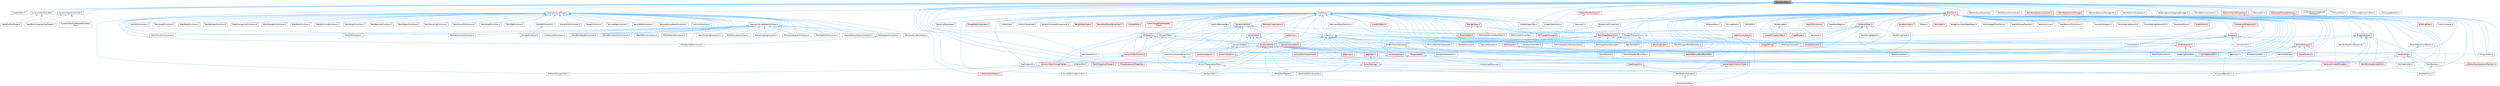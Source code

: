 digraph "GeometryBase.h"
{
 // INTERACTIVE_SVG=YES
 // LATEX_PDF_SIZE
  bgcolor="transparent";
  edge [fontname=Helvetica,fontsize=10,labelfontname=Helvetica,labelfontsize=10];
  node [fontname=Helvetica,fontsize=10,shape=box,height=0.2,width=0.4];
  Node1 [id="Node000001",label="GeometryBase.h",height=0.2,width=0.4,color="gray40", fillcolor="grey60", style="filled", fontcolor="black",tooltip=" "];
  Node1 -> Node2 [id="edge1_Node000001_Node000002",dir="back",color="steelblue1",style="solid",tooltip=" "];
  Node2 [id="Node000002",label="CubeGridTool.h",height=0.2,width=0.4,color="grey40", fillcolor="white", style="filled",URL="$d3/d38/CubeGridTool_8h.html",tooltip=" "];
  Node1 -> Node3 [id="edge2_Node000001_Node000003",dir="back",color="steelblue1",style="solid",tooltip=" "];
  Node3 [id="Node000003",label="DynamicMeshCommitter.h",height=0.2,width=0.4,color="grey40", fillcolor="white", style="filled",URL="$df/d94/DynamicMeshCommitter_8h.html",tooltip=" "];
  Node3 -> Node4 [id="edge3_Node000003_Node000004",dir="back",color="steelblue1",style="solid",tooltip=" "];
  Node4 [id="Node000004",label="DataflowComponentToolTarget.h",height=0.2,width=0.4,color="grey40", fillcolor="white", style="filled",URL="$d4/de8/DataflowComponentToolTarget_8h.html",tooltip=" "];
  Node3 -> Node5 [id="edge4_Node000003_Node000005",dir="back",color="steelblue1",style="solid",tooltip=" "];
  Node5 [id="Node000005",label="DataflowToolTarget.h",height=0.2,width=0.4,color="grey40", fillcolor="white", style="filled",URL="$d3/dd6/DataflowToolTarget_8h.html",tooltip=" "];
  Node3 -> Node6 [id="edge5_Node000003_Node000006",dir="back",color="steelblue1",style="solid",tooltip=" "];
  Node6 [id="Node000006",label="DynamicMeshViaMeshDescription\lUtil.h",height=0.2,width=0.4,color="grey40", fillcolor="white", style="filled",URL="$d9/d57/DynamicMeshViaMeshDescriptionUtil_8h.html",tooltip=" "];
  Node1 -> Node7 [id="edge6_Node000001_Node000007",dir="back",color="steelblue1",style="solid",tooltip=" "];
  Node7 [id="Node000007",label="DynamicMeshProvider.h",height=0.2,width=0.4,color="grey40", fillcolor="white", style="filled",URL="$d0/d3b/DynamicMeshProvider_8h.html",tooltip=" "];
  Node7 -> Node4 [id="edge7_Node000007_Node000004",dir="back",color="steelblue1",style="solid",tooltip=" "];
  Node7 -> Node5 [id="edge8_Node000007_Node000005",dir="back",color="steelblue1",style="solid",tooltip=" "];
  Node1 -> Node6 [id="edge9_Node000001_Node000006",dir="back",color="steelblue1",style="solid",tooltip=" "];
  Node1 -> Node8 [id="edge10_Node000001_Node000008",dir="back",color="steelblue1",style="solid",tooltip=" "];
  Node8 [id="Node000008",label="EditMeshPolygonsTool.h",height=0.2,width=0.4,color="grey40", fillcolor="white", style="filled",URL="$d5/d72/EditMeshPolygonsTool_8h.html",tooltip=" "];
  Node1 -> Node9 [id="edge11_Node000001_Node000009",dir="back",color="steelblue1",style="solid",tooltip=" "];
  Node9 [id="Node000009",label="GeometryScriptTypes.h",height=0.2,width=0.4,color="grey40", fillcolor="white", style="filled",URL="$dd/d09/GeometryScriptTypes_8h.html",tooltip=" "];
  Node9 -> Node10 [id="edge12_Node000009_Node000010",dir="back",color="steelblue1",style="solid",tooltip=" "];
  Node10 [id="Node000010",label="CollisionFunctions.h",height=0.2,width=0.4,color="grey40", fillcolor="white", style="filled",URL="$d9/d6e/CollisionFunctions_8h.html",tooltip=" "];
  Node9 -> Node11 [id="edge13_Node000009_Node000011",dir="back",color="steelblue1",style="solid",tooltip=" "];
  Node11 [id="Node000011",label="ContainmentFunctions.h",height=0.2,width=0.4,color="grey40", fillcolor="white", style="filled",URL="$d8/d1d/ContainmentFunctions_8h.html",tooltip=" "];
  Node9 -> Node12 [id="edge14_Node000009_Node000012",dir="back",color="steelblue1",style="solid",tooltip=" "];
  Node12 [id="Node000012",label="GeometryScriptSelectionTypes.h",height=0.2,width=0.4,color="grey40", fillcolor="white", style="filled",URL="$d7/db3/GeometryScriptSelectionTypes_8h.html",tooltip=" "];
  Node12 -> Node11 [id="edge15_Node000012_Node000011",dir="back",color="steelblue1",style="solid",tooltip=" "];
  Node12 -> Node13 [id="edge16_Node000012_Node000013",dir="back",color="steelblue1",style="solid",tooltip=" "];
  Node13 [id="Node000013",label="MeshBasicEditFunctions.h",height=0.2,width=0.4,color="grey40", fillcolor="white", style="filled",URL="$de/de8/MeshBasicEditFunctions_8h.html",tooltip=" "];
  Node12 -> Node14 [id="edge17_Node000012_Node000014",dir="back",color="steelblue1",style="solid",tooltip=" "];
  Node14 [id="Node000014",label="MeshBoneWeightFunctions.h",height=0.2,width=0.4,color="grey40", fillcolor="white", style="filled",URL="$db/df8/MeshBoneWeightFunctions_8h.html",tooltip=" "];
  Node12 -> Node15 [id="edge18_Node000012_Node000015",dir="back",color="steelblue1",style="solid",tooltip=" "];
  Node15 [id="Node000015",label="MeshDecompositionFunctions.h",height=0.2,width=0.4,color="grey40", fillcolor="white", style="filled",URL="$d5/d34/MeshDecompositionFunctions_8h.html",tooltip=" "];
  Node12 -> Node16 [id="edge19_Node000012_Node000016",dir="back",color="steelblue1",style="solid",tooltip=" "];
  Node16 [id="Node000016",label="MeshDeformFunctions.h",height=0.2,width=0.4,color="grey40", fillcolor="white", style="filled",URL="$d3/db5/MeshDeformFunctions_8h.html",tooltip=" "];
  Node12 -> Node17 [id="edge20_Node000012_Node000017",dir="back",color="steelblue1",style="solid",tooltip=" "];
  Node17 [id="Node000017",label="MeshMaterialFunctions.h",height=0.2,width=0.4,color="grey40", fillcolor="white", style="filled",URL="$d9/da0/MeshMaterialFunctions_8h.html",tooltip=" "];
  Node12 -> Node18 [id="edge21_Node000012_Node000018",dir="back",color="steelblue1",style="solid",tooltip=" "];
  Node18 [id="Node000018",label="MeshModelingFunctions.h",height=0.2,width=0.4,color="grey40", fillcolor="white", style="filled",URL="$d5/dcb/MeshModelingFunctions_8h.html",tooltip=" "];
  Node12 -> Node19 [id="edge22_Node000012_Node000019",dir="back",color="steelblue1",style="solid",tooltip=" "];
  Node19 [id="Node000019",label="MeshNormalsFunctions.h",height=0.2,width=0.4,color="grey40", fillcolor="white", style="filled",URL="$d7/d77/MeshNormalsFunctions_8h.html",tooltip=" "];
  Node12 -> Node20 [id="edge23_Node000012_Node000020",dir="back",color="steelblue1",style="solid",tooltip=" "];
  Node20 [id="Node000020",label="MeshPolygroupFunctions.h",height=0.2,width=0.4,color="grey40", fillcolor="white", style="filled",URL="$d4/d3e/MeshPolygroupFunctions_8h.html",tooltip=" "];
  Node12 -> Node21 [id="edge24_Node000012_Node000021",dir="back",color="steelblue1",style="solid",tooltip=" "];
  Node21 [id="Node000021",label="MeshSculptLayersFunctions.h",height=0.2,width=0.4,color="grey40", fillcolor="white", style="filled",URL="$d7/d98/MeshSculptLayersFunctions_8h.html",tooltip=" "];
  Node12 -> Node22 [id="edge25_Node000012_Node000022",dir="back",color="steelblue1",style="solid",tooltip=" "];
  Node22 [id="Node000022",label="MeshSelectionFunctions.h",height=0.2,width=0.4,color="grey40", fillcolor="white", style="filled",URL="$d4/d1e/MeshSelectionFunctions_8h.html",tooltip=" "];
  Node12 -> Node23 [id="edge26_Node000012_Node000023",dir="back",color="steelblue1",style="solid",tooltip=" "];
  Node23 [id="Node000023",label="MeshSelectionQueryFunctions.h",height=0.2,width=0.4,color="grey40", fillcolor="white", style="filled",URL="$da/df1/MeshSelectionQueryFunctions_8h.html",tooltip=" "];
  Node12 -> Node24 [id="edge27_Node000012_Node000024",dir="back",color="steelblue1",style="solid",tooltip=" "];
  Node24 [id="Node000024",label="MeshSpatialFunctions.h",height=0.2,width=0.4,color="grey40", fillcolor="white", style="filled",URL="$df/d39/MeshSpatialFunctions_8h.html",tooltip=" "];
  Node24 -> Node13 [id="edge28_Node000024_Node000013",dir="back",color="steelblue1",style="solid",tooltip=" "];
  Node12 -> Node25 [id="edge29_Node000012_Node000025",dir="back",color="steelblue1",style="solid",tooltip=" "];
  Node25 [id="Node000025",label="MeshSubdivideFunctions.h",height=0.2,width=0.4,color="grey40", fillcolor="white", style="filled",URL="$d5/d6c/MeshSubdivideFunctions_8h.html",tooltip=" "];
  Node12 -> Node26 [id="edge30_Node000012_Node000026",dir="back",color="steelblue1",style="solid",tooltip=" "];
  Node26 [id="Node000026",label="MeshTransformFunctions.h",height=0.2,width=0.4,color="grey40", fillcolor="white", style="filled",URL="$d4/d12/MeshTransformFunctions_8h.html",tooltip=" "];
  Node12 -> Node27 [id="edge31_Node000012_Node000027",dir="back",color="steelblue1",style="solid",tooltip=" "];
  Node27 [id="Node000027",label="MeshUVFunctions.h",height=0.2,width=0.4,color="grey40", fillcolor="white", style="filled",URL="$da/daf/MeshUVFunctions_8h.html",tooltip=" "];
  Node12 -> Node28 [id="edge32_Node000012_Node000028",dir="back",color="steelblue1",style="solid",tooltip=" "];
  Node28 [id="Node000028",label="MeshVertexColorFunctions.h",height=0.2,width=0.4,color="grey40", fillcolor="white", style="filled",URL="$df/dd6/MeshVertexColorFunctions_8h.html",tooltip=" "];
  Node9 -> Node29 [id="edge33_Node000009_Node000029",dir="back",color="steelblue1",style="solid",tooltip=" "];
  Node29 [id="Node000029",label="ListUtilityFunctions.h",height=0.2,width=0.4,color="grey40", fillcolor="white", style="filled",URL="$da/db0/ListUtilityFunctions_8h.html",tooltip=" "];
  Node9 -> Node30 [id="edge34_Node000009_Node000030",dir="back",color="steelblue1",style="solid",tooltip=" "];
  Node30 [id="Node000030",label="MeshAssetFunctions.h",height=0.2,width=0.4,color="grey40", fillcolor="white", style="filled",URL="$dd/de6/MeshAssetFunctions_8h.html",tooltip=" "];
  Node9 -> Node31 [id="edge35_Node000009_Node000031",dir="back",color="steelblue1",style="solid",tooltip=" "];
  Node31 [id="Node000031",label="MeshBakeFunctions.h",height=0.2,width=0.4,color="grey40", fillcolor="white", style="filled",URL="$d6/ded/MeshBakeFunctions_8h.html",tooltip=" "];
  Node9 -> Node13 [id="edge36_Node000009_Node000013",dir="back",color="steelblue1",style="solid",tooltip=" "];
  Node9 -> Node14 [id="edge37_Node000009_Node000014",dir="back",color="steelblue1",style="solid",tooltip=" "];
  Node9 -> Node32 [id="edge38_Node000009_Node000032",dir="back",color="steelblue1",style="solid",tooltip=" "];
  Node32 [id="Node000032",label="MeshBooleanFunctions.h",height=0.2,width=0.4,color="grey40", fillcolor="white", style="filled",URL="$d5/dd1/MeshBooleanFunctions_8h.html",tooltip=" "];
  Node9 -> Node33 [id="edge39_Node000009_Node000033",dir="back",color="steelblue1",style="solid",tooltip=" "];
  Node33 [id="Node000033",label="MeshComparisonFunctions.h",height=0.2,width=0.4,color="grey40", fillcolor="white", style="filled",URL="$d0/da6/MeshComparisonFunctions_8h.html",tooltip=" "];
  Node9 -> Node15 [id="edge40_Node000009_Node000015",dir="back",color="steelblue1",style="solid",tooltip=" "];
  Node9 -> Node16 [id="edge41_Node000009_Node000016",dir="back",color="steelblue1",style="solid",tooltip=" "];
  Node9 -> Node34 [id="edge42_Node000009_Node000034",dir="back",color="steelblue1",style="solid",tooltip=" "];
  Node34 [id="Node000034",label="MeshGeodesicFunctions.h",height=0.2,width=0.4,color="grey40", fillcolor="white", style="filled",URL="$d4/d07/MeshGeodesicFunctions_8h.html",tooltip=" "];
  Node9 -> Node17 [id="edge43_Node000009_Node000017",dir="back",color="steelblue1",style="solid",tooltip=" "];
  Node9 -> Node18 [id="edge44_Node000009_Node000018",dir="back",color="steelblue1",style="solid",tooltip=" "];
  Node9 -> Node19 [id="edge45_Node000009_Node000019",dir="back",color="steelblue1",style="solid",tooltip=" "];
  Node9 -> Node20 [id="edge46_Node000009_Node000020",dir="back",color="steelblue1",style="solid",tooltip=" "];
  Node9 -> Node35 [id="edge47_Node000009_Node000035",dir="back",color="steelblue1",style="solid",tooltip=" "];
  Node35 [id="Node000035",label="MeshPoolFunctions.h",height=0.2,width=0.4,color="grey40", fillcolor="white", style="filled",URL="$d2/d32/MeshPoolFunctions_8h.html",tooltip=" "];
  Node9 -> Node36 [id="edge48_Node000009_Node000036",dir="back",color="steelblue1",style="solid",tooltip=" "];
  Node36 [id="Node000036",label="MeshPrimitiveFunctions.h",height=0.2,width=0.4,color="grey40", fillcolor="white", style="filled",URL="$d8/d5b/MeshPrimitiveFunctions_8h.html",tooltip=" "];
  Node9 -> Node37 [id="edge49_Node000009_Node000037",dir="back",color="steelblue1",style="solid",tooltip=" "];
  Node37 [id="Node000037",label="MeshQueryFunctions.h",height=0.2,width=0.4,color="grey40", fillcolor="white", style="filled",URL="$d8/d68/MeshQueryFunctions_8h.html",tooltip=" "];
  Node9 -> Node38 [id="edge50_Node000009_Node000038",dir="back",color="steelblue1",style="solid",tooltip=" "];
  Node38 [id="Node000038",label="MeshRemeshFunctions.h",height=0.2,width=0.4,color="grey40", fillcolor="white", style="filled",URL="$d3/de5/MeshRemeshFunctions_8h.html",tooltip=" "];
  Node9 -> Node39 [id="edge51_Node000009_Node000039",dir="back",color="steelblue1",style="solid",tooltip=" "];
  Node39 [id="Node000039",label="MeshRepairFunctions.h",height=0.2,width=0.4,color="grey40", fillcolor="white", style="filled",URL="$de/d43/MeshRepairFunctions_8h.html",tooltip=" "];
  Node9 -> Node40 [id="edge52_Node000009_Node000040",dir="back",color="steelblue1",style="solid",tooltip=" "];
  Node40 [id="Node000040",label="MeshSamplingFunctions.h",height=0.2,width=0.4,color="grey40", fillcolor="white", style="filled",URL="$dc/dba/MeshSamplingFunctions_8h.html",tooltip=" "];
  Node9 -> Node21 [id="edge53_Node000009_Node000021",dir="back",color="steelblue1",style="solid",tooltip=" "];
  Node9 -> Node22 [id="edge54_Node000009_Node000022",dir="back",color="steelblue1",style="solid",tooltip=" "];
  Node9 -> Node23 [id="edge55_Node000009_Node000023",dir="back",color="steelblue1",style="solid",tooltip=" "];
  Node9 -> Node41 [id="edge56_Node000009_Node000041",dir="back",color="steelblue1",style="solid",tooltip=" "];
  Node41 [id="Node000041",label="MeshSimplifyFunctions.h",height=0.2,width=0.4,color="grey40", fillcolor="white", style="filled",URL="$dc/df9/MeshSimplifyFunctions_8h.html",tooltip=" "];
  Node9 -> Node24 [id="edge57_Node000009_Node000024",dir="back",color="steelblue1",style="solid",tooltip=" "];
  Node9 -> Node25 [id="edge58_Node000009_Node000025",dir="back",color="steelblue1",style="solid",tooltip=" "];
  Node9 -> Node26 [id="edge59_Node000009_Node000026",dir="back",color="steelblue1",style="solid",tooltip=" "];
  Node9 -> Node27 [id="edge60_Node000009_Node000027",dir="back",color="steelblue1",style="solid",tooltip=" "];
  Node9 -> Node28 [id="edge61_Node000009_Node000028",dir="back",color="steelblue1",style="solid",tooltip=" "];
  Node9 -> Node42 [id="edge62_Node000009_Node000042",dir="back",color="steelblue1",style="solid",tooltip=" "];
  Node42 [id="Node000042",label="MeshVoxelFunctions.h",height=0.2,width=0.4,color="grey40", fillcolor="white", style="filled",URL="$d2/da2/MeshVoxelFunctions_8h.html",tooltip=" "];
  Node9 -> Node43 [id="edge63_Node000009_Node000043",dir="back",color="steelblue1",style="solid",tooltip=" "];
  Node43 [id="Node000043",label="PointSetFunctions.h",height=0.2,width=0.4,color="grey40", fillcolor="white", style="filled",URL="$dc/d08/PointSetFunctions_8h.html",tooltip=" "];
  Node9 -> Node44 [id="edge64_Node000009_Node000044",dir="back",color="steelblue1",style="solid",tooltip=" "];
  Node44 [id="Node000044",label="PolyPathFunctions.h",height=0.2,width=0.4,color="grey40", fillcolor="white", style="filled",URL="$d6/d49/PolyPathFunctions_8h.html",tooltip=" "];
  Node44 -> Node45 [id="edge65_Node000044_Node000045",dir="back",color="steelblue1",style="solid",tooltip=" "];
  Node45 [id="Node000045",label="PolygonFunctions.h",height=0.2,width=0.4,color="grey40", fillcolor="white", style="filled",URL="$de/d54/PolygonFunctions_8h.html",tooltip=" "];
  Node9 -> Node45 [id="edge66_Node000009_Node000045",dir="back",color="steelblue1",style="solid",tooltip=" "];
  Node9 -> Node46 [id="edge67_Node000009_Node000046",dir="back",color="steelblue1",style="solid",tooltip=" "];
  Node46 [id="Node000046",label="SceneUtilityFunctions.h",height=0.2,width=0.4,color="grey40", fillcolor="white", style="filled",URL="$df/d1a/SceneUtilityFunctions_8h.html",tooltip=" "];
  Node9 -> Node47 [id="edge68_Node000009_Node000047",dir="back",color="steelblue1",style="solid",tooltip=" "];
  Node47 [id="Node000047",label="ShapeFunctions.h",height=0.2,width=0.4,color="grey40", fillcolor="white", style="filled",URL="$db/d4b/ShapeFunctions_8h.html",tooltip=" "];
  Node9 -> Node48 [id="edge69_Node000009_Node000048",dir="back",color="steelblue1",style="solid",tooltip=" "];
  Node48 [id="Node000048",label="TextureMapFunctions.h",height=0.2,width=0.4,color="grey40", fillcolor="white", style="filled",URL="$db/da7/TextureMapFunctions_8h.html",tooltip=" "];
  Node9 -> Node49 [id="edge70_Node000009_Node000049",dir="back",color="steelblue1",style="solid",tooltip=" "];
  Node49 [id="Node000049",label="VectorMathFunctions.h",height=0.2,width=0.4,color="grey40", fillcolor="white", style="filled",URL="$d2/d5b/VectorMathFunctions_8h.html",tooltip=" "];
  Node9 -> Node50 [id="edge71_Node000009_Node000050",dir="back",color="steelblue1",style="solid",tooltip=" "];
  Node50 [id="Node000050",label="VolumeTextureBakeFunctions.h",height=0.2,width=0.4,color="grey40", fillcolor="white", style="filled",URL="$d5/de9/VolumeTextureBakeFunctions_8h.html",tooltip=" "];
  Node1 -> Node51 [id="edge72_Node000001_Node000051",dir="back",color="steelblue1",style="solid",tooltip=" "];
  Node51 [id="Node000051",label="IndexTypes.h",height=0.2,width=0.4,color="grey40", fillcolor="white", style="filled",URL="$d5/d67/IndexTypes_8h.html",tooltip=" "];
  Node51 -> Node52 [id="edge73_Node000051_Node000052",dir="back",color="steelblue1",style="solid",tooltip=" "];
  Node52 [id="Node000052",label="BaseMeshFromSplinesTool.h",height=0.2,width=0.4,color="red", fillcolor="#FFF0F0", style="filled",URL="$da/d31/BaseMeshFromSplinesTool_8h.html",tooltip=" "];
  Node51 -> Node55 [id="edge74_Node000051_Node000055",dir="back",color="steelblue1",style="solid",tooltip=" "];
  Node55 [id="Node000055",label="ColliderMesh.h",height=0.2,width=0.4,color="red", fillcolor="#FFF0F0", style="filled",URL="$d8/d3c/ColliderMesh_8h.html",tooltip=" "];
  Node51 -> Node57 [id="edge75_Node000051_Node000057",dir="back",color="steelblue1",style="solid",tooltip=" "];
  Node57 [id="Node000057",label="ColorChannelFilterProperty\lType.h",height=0.2,width=0.4,color="red", fillcolor="#FFF0F0", style="filled",URL="$d6/d11/ColorChannelFilterPropertyType_8h.html",tooltip=" "];
  Node51 -> Node60 [id="edge76_Node000051_Node000060",dir="back",color="steelblue1",style="solid",tooltip=" "];
  Node60 [id="Node000060",label="CompactMaps.h",height=0.2,width=0.4,color="grey40", fillcolor="white", style="filled",URL="$d8/d73/CompactMaps_8h.html",tooltip=" "];
  Node60 -> Node61 [id="edge77_Node000060_Node000061",dir="back",color="steelblue1",style="solid",tooltip=" "];
  Node61 [id="Node000061",label="DynamicMesh3.h",height=0.2,width=0.4,color="red", fillcolor="#FFF0F0", style="filled",URL="$d5/d34/DynamicMesh3_8h.html",tooltip=" "];
  Node61 -> Node154 [id="edge78_Node000061_Node000154",dir="back",color="steelblue1",style="solid",tooltip=" "];
  Node154 [id="Node000154",label="ConvexDecomposition3.h",height=0.2,width=0.4,color="red", fillcolor="#FFF0F0", style="filled",URL="$d4/d2b/ConvexDecomposition3_8h.html",tooltip=" "];
  Node61 -> Node160 [id="edge79_Node000061_Node000160",dir="back",color="steelblue1",style="solid",tooltip=" "];
  Node160 [id="Node000160",label="DynamicMeshChangeTracker.h",height=0.2,width=0.4,color="red", fillcolor="#FFF0F0", style="filled",URL="$dd/df0/DynamicMeshChangeTracker_8h.html",tooltip=" "];
  Node160 -> Node8 [id="edge80_Node000160_Node000008",dir="back",color="steelblue1",style="solid",tooltip=" "];
  Node160 -> Node169 [id="edge81_Node000160_Node000169",dir="back",color="steelblue1",style="solid",tooltip=" "];
  Node169 [id="Node000169",label="OffsetMeshRegion.h",height=0.2,width=0.4,color="grey40", fillcolor="white", style="filled",URL="$d5/d82/OffsetMeshRegion_8h.html",tooltip=" "];
  Node160 -> Node171 [id="edge82_Node000160_Node000171",dir="back",color="steelblue1",style="solid",tooltip=" "];
  Node171 [id="Node000171",label="UVToolContextObjects.h",height=0.2,width=0.4,color="red", fillcolor="#FFF0F0", style="filled",URL="$d1/d13/UVToolContextObjects_8h.html",tooltip=" "];
  Node61 -> Node285 [id="edge83_Node000061_Node000285",dir="back",color="steelblue1",style="solid",tooltip=" "];
  Node285 [id="Node000285",label="DynamicMeshOverlay.h",height=0.2,width=0.4,color="red", fillcolor="#FFF0F0", style="filled",URL="$de/d26/DynamicMeshOverlay_8h.html",tooltip=" "];
  Node285 -> Node160 [id="edge84_Node000285_Node000160",dir="back",color="steelblue1",style="solid",tooltip=" "];
  Node285 -> Node286 [id="edge85_Node000285_Node000286",dir="back",color="steelblue1",style="solid",tooltip=" "];
  Node286 [id="Node000286",label="MeshIndexUtil.h",height=0.2,width=0.4,color="grey40", fillcolor="white", style="filled",URL="$db/d70/MeshIndexUtil_8h.html",tooltip=" "];
  Node61 -> Node292 [id="edge86_Node000061_Node000292",dir="back",color="steelblue1",style="solid",tooltip=" "];
  Node292 [id="Node000292",label="EdgeLoop.h",height=0.2,width=0.4,color="red", fillcolor="#FFF0F0", style="filled",URL="$d7/df0/EdgeLoop_8h.html",tooltip=" "];
  Node61 -> Node299 [id="edge87_Node000061_Node000299",dir="back",color="steelblue1",style="solid",tooltip=" "];
  Node299 [id="Node000299",label="EdgeSpan.h",height=0.2,width=0.4,color="red", fillcolor="#FFF0F0", style="filled",URL="$d5/d02/EdgeSpan_8h.html",tooltip=" "];
  Node299 -> Node188 [id="edge88_Node000299_Node000188",dir="back",color="steelblue1",style="solid",tooltip=" "];
  Node188 [id="Node000188",label="GroupTopology.h",height=0.2,width=0.4,color="red", fillcolor="#FFF0F0", style="filled",URL="$d3/d84/GroupTopology_8h.html",tooltip=" "];
  Node188 -> Node196 [id="edge89_Node000188_Node000196",dir="back",color="steelblue1",style="solid",tooltip=" "];
  Node196 [id="Node000196",label="PolyEditExtrudeActivity.h",height=0.2,width=0.4,color="grey40", fillcolor="white", style="filled",URL="$db/d72/PolyEditExtrudeActivity_8h.html",tooltip=" "];
  Node188 -> Node197 [id="edge90_Node000188_Node000197",dir="back",color="steelblue1",style="solid",tooltip=" "];
  Node197 [id="Node000197",label="PolygroupRemesh.h",height=0.2,width=0.4,color="grey40", fillcolor="white", style="filled",URL="$d7/df6/PolygroupRemesh_8h.html",tooltip=" "];
  Node61 -> Node180 [id="edge91_Node000061_Node000180",dir="back",color="steelblue1",style="solid",tooltip=" "];
  Node180 [id="Node000180",label="FaceGroupUtil.h",height=0.2,width=0.4,color="red", fillcolor="#FFF0F0", style="filled",URL="$d6/d29/FaceGroupUtil_8h.html",tooltip=" "];
  Node180 -> Node175 [id="edge92_Node000180_Node000175",dir="back",color="steelblue1",style="solid",tooltip=" "];
  Node175 [id="Node000175",label="MeshRegionOperator.h",height=0.2,width=0.4,color="grey40", fillcolor="white", style="filled",URL="$db/d2c/MeshRegionOperator_8h.html",tooltip=" "];
  Node175 -> Node176 [id="edge93_Node000175_Node000176",dir="back",color="steelblue1",style="solid",tooltip=" "];
  Node176 [id="Node000176",label="MinimalHoleFiller.h",height=0.2,width=0.4,color="grey40", fillcolor="white", style="filled",URL="$dc/d8e/MinimalHoleFiller_8h.html",tooltip=" "];
  Node61 -> Node305 [id="edge94_Node000061_Node000305",dir="back",color="steelblue1",style="solid",tooltip=" "];
  Node305 [id="Node000305",label="GeodesicPath.h",height=0.2,width=0.4,color="grey40", fillcolor="white", style="filled",URL="$d5/de5/GeodesicPath_8h.html",tooltip=" "];
  Node61 -> Node188 [id="edge95_Node000061_Node000188",dir="back",color="steelblue1",style="solid",tooltip=" "];
  Node61 -> Node306 [id="edge96_Node000061_Node000306",dir="back",color="steelblue1",style="solid",tooltip=" "];
  Node306 [id="Node000306",label="IntrinsicCorrespondenceUtils.h",height=0.2,width=0.4,color="grey40", fillcolor="white", style="filled",URL="$dd/d68/IntrinsicCorrespondenceUtils_8h.html",tooltip=" "];
  Node306 -> Node307 [id="edge97_Node000306_Node000307",dir="back",color="steelblue1",style="solid",tooltip=" "];
  Node307 [id="Node000307",label="IntrinsicTriangulationMesh.h",height=0.2,width=0.4,color="grey40", fillcolor="white", style="filled",URL="$d7/d38/IntrinsicTriangulationMesh_8h.html",tooltip=" "];
  Node307 -> Node305 [id="edge98_Node000307_Node000305",dir="back",color="steelblue1",style="solid",tooltip=" "];
  Node307 -> Node308 [id="edge99_Node000307_Node000308",dir="back",color="steelblue1",style="solid",tooltip=" "];
  Node308 [id="Node000308",label="LaplacianMatrixAssembly.h",height=0.2,width=0.4,color="grey40", fillcolor="white", style="filled",URL="$d4/dff/LaplacianMatrixAssembly_8h.html",tooltip=" "];
  Node61 -> Node307 [id="edge100_Node000061_Node000307",dir="back",color="steelblue1",style="solid",tooltip=" "];
  Node61 -> Node308 [id="edge101_Node000061_Node000308",dir="back",color="steelblue1",style="solid",tooltip=" "];
  Node61 -> Node312 [id="edge102_Node000061_Node000312",dir="back",color="steelblue1",style="solid",tooltip=" "];
  Node312 [id="Node000312",label="MeshConvexHull.h",height=0.2,width=0.4,color="grey40", fillcolor="white", style="filled",URL="$dd/d4b/MeshConvexHull_8h.html",tooltip=" "];
  Node61 -> Node286 [id="edge103_Node000061_Node000286",dir="back",color="steelblue1",style="solid",tooltip=" "];
  Node61 -> Node319 [id="edge104_Node000061_Node000319",dir="back",color="steelblue1",style="solid",tooltip=" "];
  Node319 [id="Node000319",label="MeshMeshCut.h",height=0.2,width=0.4,color="grey40", fillcolor="white", style="filled",URL="$de/d82/MeshMeshCut_8h.html",tooltip=" "];
  Node61 -> Node324 [id="edge105_Node000061_Node000324",dir="back",color="steelblue1",style="solid",tooltip=" "];
  Node324 [id="Node000324",label="MeshProjectionHull.h",height=0.2,width=0.4,color="grey40", fillcolor="white", style="filled",URL="$dc/d5e/MeshProjectionHull_8h.html",tooltip=" "];
  Node61 -> Node175 [id="edge106_Node000061_Node000175",dir="back",color="steelblue1",style="solid",tooltip=" "];
  Node61 -> Node336 [id="edge107_Node000061_Node000336",dir="back",color="steelblue1",style="solid",tooltip=" "];
  Node336 [id="Node000336",label="MeshTransforms.h",height=0.2,width=0.4,color="grey40", fillcolor="white", style="filled",URL="$dd/d4c/MeshTransforms_8h.html",tooltip=" "];
  Node61 -> Node239 [id="edge108_Node000061_Node000239",dir="back",color="steelblue1",style="solid",tooltip=" "];
  Node239 [id="Node000239",label="MeshVertexPaintBrushOps.h",height=0.2,width=0.4,color="grey40", fillcolor="white", style="filled",URL="$df/d5b/MeshVertexPaintBrushOps_8h.html",tooltip=" "];
  Node61 -> Node176 [id="edge109_Node000061_Node000176",dir="back",color="steelblue1",style="solid",tooltip=" "];
  Node61 -> Node197 [id="edge110_Node000061_Node000197",dir="back",color="steelblue1",style="solid",tooltip=" "];
  Node61 -> Node242 [id="edge111_Node000061_Node000242",dir="back",color="steelblue1",style="solid",tooltip=" "];
  Node242 [id="Node000242",label="PolygroupSet.h",height=0.2,width=0.4,color="red", fillcolor="#FFF0F0", style="filled",URL="$de/dbc/PolygroupSet_8h.html",tooltip=" "];
  Node242 -> Node180 [id="edge112_Node000242_Node000180",dir="back",color="steelblue1",style="solid",tooltip=" "];
  Node242 -> Node163 [id="edge113_Node000242_Node000163",dir="back",color="steelblue1",style="solid",tooltip=" "];
  Node163 [id="Node000163",label="MeshPolygroupChange.h",height=0.2,width=0.4,color="red", fillcolor="#FFF0F0", style="filled",URL="$dc/dca/MeshPolygroupChange_8h.html",tooltip=" "];
  Node242 -> Node254 [id="edge114_Node000242_Node000254",dir="back",color="steelblue1",style="solid",tooltip=" "];
  Node254 [id="Node000254",label="PolygroupLayersProperties.h",height=0.2,width=0.4,color="red", fillcolor="#FFF0F0", style="filled",URL="$d7/d42/PolygroupLayersProperties_8h.html",tooltip=" "];
  Node61 -> Node184 [id="edge115_Node000061_Node000184",dir="back",color="steelblue1",style="solid",tooltip=" "];
  Node184 [id="Node000184",label="RemoveOccludedTriangles.h",height=0.2,width=0.4,color="red", fillcolor="#FFF0F0", style="filled",URL="$dc/d7b/RemoveOccludedTriangles_8h.html",tooltip=" "];
  Node61 -> Node121 [id="edge116_Node000061_Node000121",dir="back",color="steelblue1",style="solid",tooltip=" "];
  Node121 [id="Node000121",label="UVLayoutTool.h",height=0.2,width=0.4,color="grey40", fillcolor="white", style="filled",URL="$d6/d89/UVLayoutTool_8h.html",tooltip=" "];
  Node61 -> Node140 [id="edge117_Node000061_Node000140",dir="back",color="steelblue1",style="solid",tooltip=" "];
  Node140 [id="Node000140",label="UVToolSelection.h",height=0.2,width=0.4,color="red", fillcolor="#FFF0F0", style="filled",URL="$dc/db4/UVToolSelection_8h.html",tooltip=" "];
  Node140 -> Node141 [id="edge118_Node000140_Node000141",dir="back",color="steelblue1",style="solid",tooltip=" "];
  Node141 [id="Node000141",label="UVEditorMeshSelectionMechanic.h",height=0.2,width=0.4,color="red", fillcolor="#FFF0F0", style="filled",URL="$d2/d73/UVEditorMeshSelectionMechanic_8h.html",tooltip=" "];
  Node140 -> Node144 [id="edge119_Node000140_Node000144",dir="back",color="steelblue1",style="solid",tooltip=" "];
  Node144 [id="Node000144",label="UVSelectTool.h",height=0.2,width=0.4,color="grey40", fillcolor="white", style="filled",URL="$de/d40/UVSelectTool_8h.html",tooltip=" "];
  Node60 -> Node285 [id="edge120_Node000060_Node000285",dir="back",color="steelblue1",style="solid",tooltip=" "];
  Node51 -> Node374 [id="edge121_Node000051_Node000374",dir="back",color="steelblue1",style="solid",tooltip=" "];
  Node374 [id="Node000374",label="ConstrainedDelaunay2.h",height=0.2,width=0.4,color="grey40", fillcolor="white", style="filled",URL="$de/dbf/ConstrainedDelaunay2_8h.html",tooltip=" "];
  Node51 -> Node154 [id="edge122_Node000051_Node000154",dir="back",color="steelblue1",style="solid",tooltip=" "];
  Node51 -> Node375 [id="edge123_Node000051_Node000375",dir="back",color="steelblue1",style="solid",tooltip=" "];
  Node375 [id="Node000375",label="ConvexHull2.h",height=0.2,width=0.4,color="grey40", fillcolor="white", style="filled",URL="$df/dc5/ConvexHull2_8h.html",tooltip=" "];
  Node51 -> Node376 [id="edge124_Node000051_Node000376",dir="back",color="steelblue1",style="solid",tooltip=" "];
  Node376 [id="Node000376",label="ConvexHull3.h",height=0.2,width=0.4,color="grey40", fillcolor="white", style="filled",URL="$d2/d83/ConvexHull3_8h.html",tooltip=" "];
  Node51 -> Node345 [id="edge125_Node000051_Node000345",dir="back",color="steelblue1",style="solid",tooltip=" "];
  Node345 [id="Node000345",label="CubeGridBooleanOp.h",height=0.2,width=0.4,color="grey40", fillcolor="white", style="filled",URL="$d8/d28/CubeGridBooleanOp_8h.html",tooltip=" "];
  Node51 -> Node377 [id="edge126_Node000051_Node000377",dir="back",color="steelblue1",style="solid",tooltip=" "];
  Node377 [id="Node000377",label="Delaunay2.h",height=0.2,width=0.4,color="grey40", fillcolor="white", style="filled",URL="$d2/d4c/Delaunay2_8h.html",tooltip=" "];
  Node51 -> Node378 [id="edge127_Node000051_Node000378",dir="back",color="steelblue1",style="solid",tooltip=" "];
  Node378 [id="Node000378",label="Delaunay3.h",height=0.2,width=0.4,color="grey40", fillcolor="white", style="filled",URL="$d1/d5b/Delaunay3_8h.html",tooltip=" "];
  Node51 -> Node379 [id="edge128_Node000051_Node000379",dir="back",color="steelblue1",style="solid",tooltip=" "];
  Node379 [id="Node000379",label="DiscMeshGenerator.h",height=0.2,width=0.4,color="grey40", fillcolor="white", style="filled",URL="$d0/dbc/DiscMeshGenerator_8h.html",tooltip=" "];
  Node51 -> Node380 [id="edge129_Node000051_Node000380",dir="back",color="steelblue1",style="solid",tooltip=" "];
  Node380 [id="Node000380",label="DynamicGraph.h",height=0.2,width=0.4,color="grey40", fillcolor="white", style="filled",URL="$d9/d3f/DynamicGraph_8h.html",tooltip=" "];
  Node380 -> Node381 [id="edge130_Node000380_Node000381",dir="back",color="steelblue1",style="solid",tooltip=" "];
  Node381 [id="Node000381",label="DynamicGraph2.h",height=0.2,width=0.4,color="red", fillcolor="#FFF0F0", style="filled",URL="$df/d51/DynamicGraph2_8h.html",tooltip=" "];
  Node381 -> Node374 [id="edge131_Node000381_Node000374",dir="back",color="steelblue1",style="solid",tooltip=" "];
  Node380 -> Node383 [id="edge132_Node000380_Node000383",dir="back",color="steelblue1",style="solid",tooltip=" "];
  Node383 [id="Node000383",label="DynamicGraph3.h",height=0.2,width=0.4,color="red", fillcolor="#FFF0F0", style="filled",URL="$dd/d8e/DynamicGraph3_8h.html",tooltip=" "];
  Node51 -> Node61 [id="edge133_Node000051_Node000061",dir="back",color="steelblue1",style="solid",tooltip=" "];
  Node51 -> Node160 [id="edge134_Node000051_Node000160",dir="back",color="steelblue1",style="solid",tooltip=" "];
  Node51 -> Node285 [id="edge135_Node000051_Node000285",dir="back",color="steelblue1",style="solid",tooltip=" "];
  Node51 -> Node384 [id="edge136_Node000051_Node000384",dir="back",color="steelblue1",style="solid",tooltip=" "];
  Node384 [id="Node000384",label="DynamicVector.h",height=0.2,width=0.4,color="red", fillcolor="#FFF0F0", style="filled",URL="$d5/dfc/DynamicVector_8h.html",tooltip=" "];
  Node384 -> Node380 [id="edge137_Node000384_Node000380",dir="back",color="steelblue1",style="solid",tooltip=" "];
  Node384 -> Node381 [id="edge138_Node000384_Node000381",dir="back",color="steelblue1",style="solid",tooltip=" "];
  Node384 -> Node383 [id="edge139_Node000384_Node000383",dir="back",color="steelblue1",style="solid",tooltip=" "];
  Node384 -> Node61 [id="edge140_Node000384_Node000061",dir="back",color="steelblue1",style="solid",tooltip=" "];
  Node384 -> Node285 [id="edge141_Node000384_Node000285",dir="back",color="steelblue1",style="solid",tooltip=" "];
  Node384 -> Node264 [id="edge142_Node000384_Node000264",dir="back",color="steelblue1",style="solid",tooltip=" "];
  Node264 [id="Node000264",label="DynamicPointSet3.h",height=0.2,width=0.4,color="red", fillcolor="#FFF0F0", style="filled",URL="$d3/d32/DynamicPointSet3_8h.html",tooltip=" "];
  Node384 -> Node305 [id="edge143_Node000384_Node000305",dir="back",color="steelblue1",style="solid",tooltip=" "];
  Node384 -> Node386 [id="edge144_Node000384_Node000386",dir="back",color="steelblue1",style="solid",tooltip=" "];
  Node386 [id="Node000386",label="IndexPriorityQueue.h",height=0.2,width=0.4,color="red", fillcolor="#FFF0F0", style="filled",URL="$d1/d5d/IndexPriorityQueue_8h.html",tooltip=" "];
  Node386 -> Node387 [id="edge145_Node000386_Node000387",dir="back",color="steelblue1",style="solid",tooltip=" "];
  Node387 [id="Node000387",label="ImageInfilling.h",height=0.2,width=0.4,color="red", fillcolor="#FFF0F0", style="filled",URL="$d6/df4/ImageInfilling_8h.html",tooltip=" "];
  Node384 -> Node389 [id="edge146_Node000384_Node000389",dir="back",color="steelblue1",style="solid",tooltip=" "];
  Node389 [id="Node000389",label="IndexUtil.h",height=0.2,width=0.4,color="grey40", fillcolor="white", style="filled",URL="$d2/d70/IndexUtil_8h.html",tooltip=" "];
  Node389 -> Node390 [id="edge147_Node000389_Node000390",dir="back",color="steelblue1",style="solid",tooltip=" "];
  Node390 [id="Node000390",label="BoxSphereGenerator.h",height=0.2,width=0.4,color="grey40", fillcolor="white", style="filled",URL="$de/d74/BoxSphereGenerator_8h.html",tooltip=" "];
  Node389 -> Node391 [id="edge148_Node000389_Node000391",dir="back",color="steelblue1",style="solid",tooltip=" "];
  Node391 [id="Node000391",label="CapsuleGenerator.h",height=0.2,width=0.4,color="grey40", fillcolor="white", style="filled",URL="$d5/dca/CapsuleGenerator_8h.html",tooltip=" "];
  Node389 -> Node380 [id="edge149_Node000389_Node000380",dir="back",color="steelblue1",style="solid",tooltip=" "];
  Node389 -> Node381 [id="edge150_Node000389_Node000381",dir="back",color="steelblue1",style="solid",tooltip=" "];
  Node389 -> Node383 [id="edge151_Node000389_Node000383",dir="back",color="steelblue1",style="solid",tooltip=" "];
  Node389 -> Node61 [id="edge152_Node000389_Node000061",dir="back",color="steelblue1",style="solid",tooltip=" "];
  Node389 -> Node264 [id="edge153_Node000389_Node000264",dir="back",color="steelblue1",style="solid",tooltip=" "];
  Node389 -> Node292 [id="edge154_Node000389_Node000292",dir="back",color="steelblue1",style="solid",tooltip=" "];
  Node389 -> Node299 [id="edge155_Node000389_Node000299",dir="back",color="steelblue1",style="solid",tooltip=" "];
  Node389 -> Node392 [id="edge156_Node000389_Node000392",dir="back",color="steelblue1",style="solid",tooltip=" "];
  Node392 [id="Node000392",label="GridBoxMeshGenerator.h",height=0.2,width=0.4,color="grey40", fillcolor="white", style="filled",URL="$df/df3/GridBoxMeshGenerator_8h.html",tooltip=" "];
  Node392 -> Node390 [id="edge157_Node000392_Node000390",dir="back",color="steelblue1",style="solid",tooltip=" "];
  Node389 -> Node188 [id="edge158_Node000389_Node000188",dir="back",color="steelblue1",style="solid",tooltip=" "];
  Node389 -> Node387 [id="edge159_Node000389_Node000387",dir="back",color="steelblue1",style="solid",tooltip=" "];
  Node389 -> Node308 [id="edge160_Node000389_Node000308",dir="back",color="steelblue1",style="solid",tooltip=" "];
  Node389 -> Node393 [id="edge161_Node000389_Node000393",dir="back",color="steelblue1",style="solid",tooltip=" "];
  Node393 [id="Node000393",label="MarchingCubes.h",height=0.2,width=0.4,color="red", fillcolor="#FFF0F0", style="filled",URL="$d8/d16/MarchingCubes_8h.html",tooltip=" "];
  Node389 -> Node397 [id="edge162_Node000389_Node000397",dir="back",color="steelblue1",style="solid",tooltip=" "];
  Node397 [id="Node000397",label="MinimalBoxMeshGenerator.h",height=0.2,width=0.4,color="grey40", fillcolor="white", style="filled",URL="$d9/d4b/MinimalBoxMeshGenerator_8h.html",tooltip=" "];
  Node389 -> Node398 [id="edge163_Node000389_Node000398",dir="back",color="steelblue1",style="solid",tooltip=" "];
  Node398 [id="Node000398",label="SparseNarrowBandMeshSDF.h",height=0.2,width=0.4,color="red", fillcolor="#FFF0F0", style="filled",URL="$d2/d60/SparseNarrowBandMeshSDF_8h.html",tooltip=" "];
  Node389 -> Node399 [id="edge164_Node000389_Node000399",dir="back",color="steelblue1",style="solid",tooltip=" "];
  Node399 [id="Node000399",label="SphereGenerator.h",height=0.2,width=0.4,color="grey40", fillcolor="white", style="filled",URL="$de/d66/SphereGenerator_8h.html",tooltip=" "];
  Node389 -> Node400 [id="edge165_Node000389_Node000400",dir="back",color="steelblue1",style="solid",tooltip=" "];
  Node400 [id="Node000400",label="SweepingMeshSDF.h",height=0.2,width=0.4,color="grey40", fillcolor="white", style="filled",URL="$d9/d76/SweepingMeshSDF_8h.html",tooltip=" "];
  Node400 -> Node401 [id="edge166_Node000400_Node000401",dir="back",color="steelblue1",style="solid",tooltip=" "];
  Node401 [id="Node000401",label="MeshWindingNumberGrid.h",height=0.2,width=0.4,color="red", fillcolor="#FFF0F0", style="filled",URL="$de/df0/MeshWindingNumberGrid_8h.html",tooltip=" "];
  Node389 -> Node140 [id="edge167_Node000389_Node000140",dir="back",color="steelblue1",style="solid",tooltip=" "];
  Node384 -> Node306 [id="edge168_Node000384_Node000306",dir="back",color="steelblue1",style="solid",tooltip=" "];
  Node384 -> Node307 [id="edge169_Node000384_Node000307",dir="back",color="steelblue1",style="solid",tooltip=" "];
  Node51 -> Node415 [id="edge170_Node000051_Node000415",dir="back",color="steelblue1",style="solid",tooltip=" "];
  Node415 [id="Node000415",label="ElementLinearization.h",height=0.2,width=0.4,color="red", fillcolor="#FFF0F0", style="filled",URL="$d7/d90/ElementLinearization_8h.html",tooltip=" "];
  Node51 -> Node416 [id="edge171_Node000051_Node000416",dir="back",color="steelblue1",style="solid",tooltip=" "];
  Node416 [id="Node000416",label="FlatTriangulationMeshGenerator.h",height=0.2,width=0.4,color="grey40", fillcolor="white", style="filled",URL="$d7/d24/FlatTriangulationMeshGenerator_8h.html",tooltip=" "];
  Node51 -> Node305 [id="edge172_Node000051_Node000305",dir="back",color="steelblue1",style="solid",tooltip=" "];
  Node51 -> Node389 [id="edge173_Node000051_Node000389",dir="back",color="steelblue1",style="solid",tooltip=" "];
  Node51 -> Node417 [id="edge174_Node000051_Node000417",dir="back",color="steelblue1",style="solid",tooltip=" "];
  Node417 [id="Node000417",label="InfoTypes.h",height=0.2,width=0.4,color="red", fillcolor="#FFF0F0", style="filled",URL="$dd/d77/InfoTypes_8h.html",tooltip=" "];
  Node417 -> Node61 [id="edge175_Node000417_Node000061",dir="back",color="steelblue1",style="solid",tooltip=" "];
  Node417 -> Node160 [id="edge176_Node000417_Node000160",dir="back",color="steelblue1",style="solid",tooltip=" "];
  Node417 -> Node285 [id="edge177_Node000417_Node000285",dir="back",color="steelblue1",style="solid",tooltip=" "];
  Node417 -> Node306 [id="edge178_Node000417_Node000306",dir="back",color="steelblue1",style="solid",tooltip=" "];
  Node417 -> Node307 [id="edge179_Node000417_Node000307",dir="back",color="steelblue1",style="solid",tooltip=" "];
  Node417 -> Node421 [id="edge180_Node000417_Node000421",dir="back",color="steelblue1",style="solid",tooltip=" "];
  Node421 [id="Node000421",label="LocalPlanarSimplify.h",height=0.2,width=0.4,color="grey40", fillcolor="white", style="filled",URL="$de/dd5/LocalPlanarSimplify_8h.html",tooltip=" "];
  Node421 -> Node294 [id="edge181_Node000421_Node000294",dir="back",color="steelblue1",style="solid",tooltip=" "];
  Node294 [id="Node000294",label="MeshPlaneCut.h",height=0.2,width=0.4,color="red", fillcolor="#FFF0F0", style="filled",URL="$d1/d3d/MeshPlaneCut_8h.html",tooltip=" "];
  Node51 -> Node422 [id="edge182_Node000051_Node000422",dir="back",color="steelblue1",style="solid",tooltip=" "];
  Node422 [id="Node000422",label="IntrTriangle3Triangle3.h",height=0.2,width=0.4,color="red", fillcolor="#FFF0F0", style="filled",URL="$df/d64/IntrTriangle3Triangle3_8h.html",tooltip=" "];
  Node422 -> Node423 [id="edge183_Node000422_Node000423",dir="back",color="steelblue1",style="solid",tooltip=" "];
  Node423 [id="Node000423",label="MeshQueries.h",height=0.2,width=0.4,color="red", fillcolor="#FFF0F0", style="filled",URL="$d1/d76/MeshQueries_8h.html",tooltip=" "];
  Node423 -> Node404 [id="edge184_Node000423_Node000404",dir="back",color="steelblue1",style="solid",tooltip=" "];
  Node404 [id="Node000404",label="CachingMeshSDF.h",height=0.2,width=0.4,color="red", fillcolor="#FFF0F0", style="filled",URL="$d3/de9/CachingMeshSDF_8h.html",tooltip=" "];
  Node423 -> Node405 [id="edge185_Node000423_Node000405",dir="back",color="steelblue1",style="solid",tooltip=" "];
  Node405 [id="Node000405",label="FastWinding.h",height=0.2,width=0.4,color="red", fillcolor="#FFF0F0", style="filled",URL="$d0/df7/FastWinding_8h.html",tooltip=" "];
  Node405 -> Node182 [id="edge186_Node000405_Node000182",dir="back",color="steelblue1",style="solid",tooltip=" "];
  Node182 [id="Node000182",label="MeshBoolean.h",height=0.2,width=0.4,color="grey40", fillcolor="white", style="filled",URL="$dc/d24/MeshBoolean_8h.html",tooltip=" "];
  Node182 -> Node183 [id="edge187_Node000182_Node000183",dir="back",color="steelblue1",style="solid",tooltip=" "];
  Node183 [id="Node000183",label="MeshSelfUnion.h",height=0.2,width=0.4,color="grey40", fillcolor="white", style="filled",URL="$d0/d5f/MeshSelfUnion_8h.html",tooltip=" "];
  Node405 -> Node183 [id="edge188_Node000405_Node000183",dir="back",color="steelblue1",style="solid",tooltip=" "];
  Node405 -> Node406 [id="edge189_Node000405_Node000406",dir="back",color="steelblue1",style="solid",tooltip=" "];
  Node406 [id="Node000406",label="MeshSpatialSort.h",height=0.2,width=0.4,color="grey40", fillcolor="white", style="filled",URL="$d5/d25/MeshSpatialSort_8h.html",tooltip=" "];
  Node405 -> Node401 [id="edge190_Node000405_Node000401",dir="back",color="steelblue1",style="solid",tooltip=" "];
  Node405 -> Node184 [id="edge191_Node000405_Node000184",dir="back",color="steelblue1",style="solid",tooltip=" "];
  Node423 -> Node406 [id="edge192_Node000423_Node000406",dir="back",color="steelblue1",style="solid",tooltip=" "];
  Node423 -> Node401 [id="edge193_Node000423_Node000401",dir="back",color="steelblue1",style="solid",tooltip=" "];
  Node423 -> Node398 [id="edge194_Node000423_Node000398",dir="back",color="steelblue1",style="solid",tooltip=" "];
  Node423 -> Node400 [id="edge195_Node000423_Node000400",dir="back",color="steelblue1",style="solid",tooltip=" "];
  Node51 -> Node424 [id="edge196_Node000051_Node000424",dir="back",color="steelblue1",style="solid",tooltip=" "];
  Node424 [id="Node000424",label="IteratorUtil.h",height=0.2,width=0.4,color="red", fillcolor="#FFF0F0", style="filled",URL="$d9/d35/IteratorUtil_8h.html",tooltip=" "];
  Node424 -> Node380 [id="edge197_Node000424_Node000380",dir="back",color="steelblue1",style="solid",tooltip=" "];
  Node424 -> Node381 [id="edge198_Node000424_Node000381",dir="back",color="steelblue1",style="solid",tooltip=" "];
  Node424 -> Node383 [id="edge199_Node000424_Node000383",dir="back",color="steelblue1",style="solid",tooltip=" "];
  Node424 -> Node61 [id="edge200_Node000424_Node000061",dir="back",color="steelblue1",style="solid",tooltip=" "];
  Node424 -> Node264 [id="edge201_Node000424_Node000264",dir="back",color="steelblue1",style="solid",tooltip=" "];
  Node51 -> Node393 [id="edge202_Node000051_Node000393",dir="back",color="steelblue1",style="solid",tooltip=" "];
  Node51 -> Node425 [id="edge203_Node000051_Node000425",dir="back",color="steelblue1",style="solid",tooltip=" "];
  Node425 [id="Node000425",label="MeshAdapter.h",height=0.2,width=0.4,color="red", fillcolor="#FFF0F0", style="filled",URL="$d0/d9d/MeshAdapter_8h.html",tooltip=" "];
  Node425 -> Node184 [id="edge204_Node000425_Node000184",dir="back",color="steelblue1",style="solid",tooltip=" "];
  Node51 -> Node426 [id="edge205_Node000051_Node000426",dir="back",color="steelblue1",style="solid",tooltip=" "];
  Node426 [id="Node000426",label="MeshClusterSimplifier.h",height=0.2,width=0.4,color="grey40", fillcolor="white", style="filled",URL="$dc/d05/MeshClusterSimplifier_8h.html",tooltip=" "];
  Node51 -> Node427 [id="edge206_Node000051_Node000427",dir="back",color="steelblue1",style="solid",tooltip=" "];
  Node427 [id="Node000427",label="MeshGeodesicSurfaceTracer.h",height=0.2,width=0.4,color="grey40", fillcolor="white", style="filled",URL="$d9/d63/MeshGeodesicSurfaceTracer_8h.html",tooltip=" "];
  Node51 -> Node286 [id="edge207_Node000051_Node000286",dir="back",color="steelblue1",style="solid",tooltip=" "];
  Node51 -> Node423 [id="edge208_Node000051_Node000423",dir="back",color="steelblue1",style="solid",tooltip=" "];
  Node51 -> Node428 [id="edge209_Node000051_Node000428",dir="back",color="steelblue1",style="solid",tooltip=" "];
  Node428 [id="Node000428",label="MeshShapeGenerator.h",height=0.2,width=0.4,color="red", fillcolor="#FFF0F0", style="filled",URL="$df/d23/MeshShapeGenerator_8h.html",tooltip=" "];
  Node428 -> Node390 [id="edge210_Node000428_Node000390",dir="back",color="steelblue1",style="solid",tooltip=" "];
  Node428 -> Node391 [id="edge211_Node000428_Node000391",dir="back",color="steelblue1",style="solid",tooltip=" "];
  Node428 -> Node379 [id="edge212_Node000428_Node000379",dir="back",color="steelblue1",style="solid",tooltip=" "];
  Node428 -> Node416 [id="edge213_Node000428_Node000416",dir="back",color="steelblue1",style="solid",tooltip=" "];
  Node428 -> Node392 [id="edge214_Node000428_Node000392",dir="back",color="steelblue1",style="solid",tooltip=" "];
  Node428 -> Node393 [id="edge215_Node000428_Node000393",dir="back",color="steelblue1",style="solid",tooltip=" "];
  Node428 -> Node397 [id="edge216_Node000428_Node000397",dir="back",color="steelblue1",style="solid",tooltip=" "];
  Node428 -> Node429 [id="edge217_Node000428_Node000429",dir="back",color="steelblue1",style="solid",tooltip=" "];
  Node429 [id="Node000429",label="PlanarPolygonMeshGenerator.h",height=0.2,width=0.4,color="grey40", fillcolor="white", style="filled",URL="$d4/db4/PlanarPolygonMeshGenerator_8h.html",tooltip=" "];
  Node428 -> Node431 [id="edge218_Node000428_Node000431",dir="back",color="steelblue1",style="solid",tooltip=" "];
  Node431 [id="Node000431",label="RectangleMeshGenerator.h",height=0.2,width=0.4,color="grey40", fillcolor="white", style="filled",URL="$da/d48/RectangleMeshGenerator_8h.html",tooltip=" "];
  Node428 -> Node399 [id="edge219_Node000428_Node000399",dir="back",color="steelblue1",style="solid",tooltip=" "];
  Node428 -> Node432 [id="edge220_Node000428_Node000432",dir="back",color="steelblue1",style="solid",tooltip=" "];
  Node432 [id="Node000432",label="StairGenerator.h",height=0.2,width=0.4,color="grey40", fillcolor="white", style="filled",URL="$d7/d3d/StairGenerator_8h.html",tooltip=" "];
  Node428 -> Node433 [id="edge221_Node000428_Node000433",dir="back",color="steelblue1",style="solid",tooltip=" "];
  Node433 [id="Node000433",label="SweepGenerator.h",height=0.2,width=0.4,color="red", fillcolor="#FFF0F0", style="filled",URL="$df/dab/SweepGenerator_8h.html",tooltip=" "];
  Node51 -> Node434 [id="edge222_Node000051_Node000434",dir="back",color="steelblue1",style="solid",tooltip=" "];
  Node434 [id="Node000434",label="PersistentMeshSelection.h",height=0.2,width=0.4,color="grey40", fillcolor="white", style="filled",URL="$d0/d0e/PersistentMeshSelection_8h.html",tooltip=" "];
  Node51 -> Node296 [id="edge223_Node000051_Node000296",dir="back",color="steelblue1",style="solid",tooltip=" "];
  Node296 [id="Node000296",label="PlanarHoleFiller.h",height=0.2,width=0.4,color="grey40", fillcolor="white", style="filled",URL="$df/d0f/PlanarHoleFiller_8h.html",tooltip=" "];
  Node51 -> Node429 [id="edge224_Node000051_Node000429",dir="back",color="steelblue1",style="solid",tooltip=" "];
  Node51 -> Node435 [id="edge225_Node000051_Node000435",dir="back",color="steelblue1",style="solid",tooltip=" "];
  Node435 [id="Node000435",label="PolygonTriangulation.h",height=0.2,width=0.4,color="grey40", fillcolor="white", style="filled",URL="$d6/d12/PolygonTriangulation_8h.html",tooltip=" "];
  Node435 -> Node393 [id="edge226_Node000435_Node000393",dir="back",color="steelblue1",style="solid",tooltip=" "];
  Node435 -> Node433 [id="edge227_Node000435_Node000433",dir="back",color="steelblue1",style="solid",tooltip=" "];
  Node51 -> Node436 [id="edge228_Node000051_Node000436",dir="back",color="steelblue1",style="solid",tooltip=" "];
  Node436 [id="Node000436",label="QuadGridPatch.h",height=0.2,width=0.4,color="red", fillcolor="#FFF0F0", style="filled",URL="$dd/df6/QuadGridPatch_8h.html",tooltip=" "];
  Node51 -> Node438 [id="edge229_Node000051_Node000438",dir="back",color="steelblue1",style="solid",tooltip=" "];
  Node438 [id="Node000438",label="Quaternion.h",height=0.2,width=0.4,color="red", fillcolor="#FFF0F0", style="filled",URL="$d1/d4a/Quaternion_8h.html",tooltip=" "];
  Node438 -> Node61 [id="edge230_Node000438_Node000061",dir="back",color="steelblue1",style="solid",tooltip=" "];
  Node51 -> Node431 [id="edge231_Node000051_Node000431",dir="back",color="steelblue1",style="solid",tooltip=" "];
  Node51 -> Node549 [id="edge232_Node000051_Node000549",dir="back",color="steelblue1",style="solid",tooltip=" "];
  Node549 [id="Node000549",label="SelectiveTessellate.h",height=0.2,width=0.4,color="grey40", fillcolor="white", style="filled",URL="$d6/d47/SelectiveTessellate_8h.html",tooltip=" "];
  Node51 -> Node550 [id="edge233_Node000051_Node000550",dir="back",color="steelblue1",style="solid",tooltip=" "];
  Node550 [id="Node000550",label="SparseIndexCollectionTypes.h",height=0.2,width=0.4,color="red", fillcolor="#FFF0F0", style="filled",URL="$d2/d8c/SparseIndexCollectionTypes_8h.html",tooltip=" "];
  Node550 -> Node175 [id="edge234_Node000550_Node000175",dir="back",color="steelblue1",style="solid",tooltip=" "];
  Node51 -> Node432 [id="edge235_Node000051_Node000432",dir="back",color="steelblue1",style="solid",tooltip=" "];
  Node51 -> Node433 [id="edge236_Node000051_Node000433",dir="back",color="steelblue1",style="solid",tooltip=" "];
  Node51 -> Node551 [id="edge237_Node000051_Node000551",dir="back",color="steelblue1",style="solid",tooltip=" "];
  Node551 [id="Node000551",label="TriangleSetComponent.h",height=0.2,width=0.4,color="red", fillcolor="#FFF0F0", style="filled",URL="$d0/d95/TriangleSetComponent_8h.html",tooltip=" "];
  Node51 -> Node533 [id="edge238_Node000051_Node000533",dir="back",color="steelblue1",style="solid",tooltip=" "];
  Node533 [id="Node000533",label="TriangleTypes.h",height=0.2,width=0.4,color="red", fillcolor="#FFF0F0", style="filled",URL="$d3/d59/TriangleTypes_8h.html",tooltip=" "];
  Node533 -> Node422 [id="edge239_Node000533_Node000422",dir="back",color="steelblue1",style="solid",tooltip=" "];
  Node533 -> Node425 [id="edge240_Node000533_Node000425",dir="back",color="steelblue1",style="solid",tooltip=" "];
  Node533 -> Node427 [id="edge241_Node000533_Node000427",dir="back",color="steelblue1",style="solid",tooltip=" "];
  Node51 -> Node138 [id="edge242_Node000051_Node000138",dir="back",color="steelblue1",style="solid",tooltip=" "];
  Node138 [id="Node000138",label="UVEditorSeamTool.h",height=0.2,width=0.4,color="grey40", fillcolor="white", style="filled",URL="$d1/dab/UVEditorSeamTool_8h.html",tooltip=" "];
  Node51 -> Node541 [id="edge243_Node000051_Node000541",dir="back",color="steelblue1",style="solid",tooltip=" "];
  Node541 [id="Node000541",label="UVPacking.h",height=0.2,width=0.4,color="grey40", fillcolor="white", style="filled",URL="$da/d89/UVPacking_8h.html",tooltip=" "];
  Node51 -> Node554 [id="edge244_Node000051_Node000554",dir="back",color="steelblue1",style="solid",tooltip=" "];
  Node554 [id="Node000554",label="UVSeamSewAction.h",height=0.2,width=0.4,color="grey40", fillcolor="white", style="filled",URL="$d1/dce/UVSeamSewAction_8h.html",tooltip=" "];
  Node51 -> Node555 [id="edge245_Node000051_Node000555",dir="back",color="steelblue1",style="solid",tooltip=" "];
  Node555 [id="Node000555",label="UniformTessellate.h",height=0.2,width=0.4,color="grey40", fillcolor="white", style="filled",URL="$d8/d18/UniformTessellate_8h.html",tooltip=" "];
  Node51 -> Node504 [id="edge246_Node000051_Node000504",dir="back",color="steelblue1",style="solid",tooltip=" "];
  Node504 [id="Node000504",label="VertexConnectedComponents.h",height=0.2,width=0.4,color="grey40", fillcolor="white", style="filled",URL="$d3/d55/VertexConnectedComponents_8h.html",tooltip=" "];
  Node51 -> Node542 [id="edge247_Node000051_Node000542",dir="back",color="steelblue1",style="solid",tooltip=" "];
  Node542 [id="Node000542",label="WeightMapTypes.h",height=0.2,width=0.4,color="red", fillcolor="#FFF0F0", style="filled",URL="$d1/dbb/WeightMapTypes_8h.html",tooltip=" "];
  Node1 -> Node389 [id="edge248_Node000001_Node000389",dir="back",color="steelblue1",style="solid",tooltip=" "];
  Node1 -> Node556 [id="edge249_Node000001_Node000556",dir="back",color="steelblue1",style="solid",tooltip=" "];
  Node556 [id="Node000556",label="MathUtil.h",height=0.2,width=0.4,color="red", fillcolor="#FFF0F0", style="filled",URL="$d4/d5b/MathUtil_8h.html",tooltip=" "];
  Node556 -> Node557 [id="edge250_Node000556_Node000557",dir="back",color="steelblue1",style="solid",tooltip=" "];
  Node557 [id="Node000557",label="BCSplineFilter.h",height=0.2,width=0.4,color="red", fillcolor="#FFF0F0", style="filled",URL="$d4/dd5/BCSplineFilter_8h.html",tooltip=" "];
  Node556 -> Node404 [id="edge251_Node000556_Node000404",dir="back",color="steelblue1",style="solid",tooltip=" "];
  Node556 -> Node558 [id="edge252_Node000556_Node000558",dir="back",color="steelblue1",style="solid",tooltip=" "];
  Node558 [id="Node000558",label="ColorConstants.h",height=0.2,width=0.4,color="grey40", fillcolor="white", style="filled",URL="$d7/d2d/ColorConstants_8h.html",tooltip=" "];
  Node556 -> Node154 [id="edge253_Node000556_Node000154",dir="back",color="steelblue1",style="solid",tooltip=" "];
  Node556 -> Node375 [id="edge254_Node000556_Node000375",dir="back",color="steelblue1",style="solid",tooltip=" "];
  Node556 -> Node376 [id="edge255_Node000556_Node000376",dir="back",color="steelblue1",style="solid",tooltip=" "];
  Node556 -> Node377 [id="edge256_Node000556_Node000377",dir="back",color="steelblue1",style="solid",tooltip=" "];
  Node556 -> Node378 [id="edge257_Node000556_Node000378",dir="back",color="steelblue1",style="solid",tooltip=" "];
  Node556 -> Node221 [id="edge258_Node000556_Node000221",dir="back",color="steelblue1",style="solid",tooltip=" "];
  Node221 [id="Node000221",label="DisplaceMesh.h",height=0.2,width=0.4,color="grey40", fillcolor="white", style="filled",URL="$da/df2/DisplaceMesh_8h.html",tooltip=" "];
  Node556 -> Node61 [id="edge259_Node000556_Node000061",dir="back",color="steelblue1",style="solid",tooltip=" "];
  Node556 -> Node264 [id="edge260_Node000556_Node000264",dir="back",color="steelblue1",style="solid",tooltip=" "];
  Node556 -> Node298 [id="edge261_Node000556_Node000298",dir="back",color="steelblue1",style="solid",tooltip=" "];
  Node298 [id="Node000298",label="EmbedSurfacePath.h",height=0.2,width=0.4,color="grey40", fillcolor="white", style="filled",URL="$d6/da4/EmbedSurfacePath_8h.html",tooltip=" "];
  Node556 -> Node288 [id="edge262_Node000556_Node000288",dir="back",color="steelblue1",style="solid",tooltip=" "];
  Node288 [id="Node000288",label="ExtrudeMesh.h",height=0.2,width=0.4,color="grey40", fillcolor="white", style="filled",URL="$dc/dcd/ExtrudeMesh_8h.html",tooltip=" "];
  Node556 -> Node180 [id="edge263_Node000556_Node000180",dir="back",color="steelblue1",style="solid",tooltip=" "];
  Node556 -> Node559 [id="edge264_Node000556_Node000559",dir="back",color="steelblue1",style="solid",tooltip=" "];
  Node559 [id="Node000559",label="FaceNormalClustering.h",height=0.2,width=0.4,color="grey40", fillcolor="white", style="filled",URL="$d5/d3f/FaceNormalClustering_8h.html",tooltip=" "];
  Node559 -> Node426 [id="edge265_Node000559_Node000426",dir="back",color="steelblue1",style="solid",tooltip=" "];
  Node556 -> Node405 [id="edge266_Node000556_Node000405",dir="back",color="steelblue1",style="solid",tooltip=" "];
  Node556 -> Node560 [id="edge267_Node000556_Node000560",dir="back",color="steelblue1",style="solid",tooltip=" "];
  Node560 [id="Node000560",label="FitKDOP3.h",height=0.2,width=0.4,color="grey40", fillcolor="white", style="filled",URL="$d8/ded/FitKDOP3_8h.html",tooltip=" "];
  Node556 -> Node561 [id="edge268_Node000556_Node000561",dir="back",color="steelblue1",style="solid",tooltip=" "];
  Node561 [id="Node000561",label="Gaussians.h",height=0.2,width=0.4,color="grey40", fillcolor="white", style="filled",URL="$d3/d6f/Gaussians_8h.html",tooltip=" "];
  Node556 -> Node485 [id="edge269_Node000556_Node000485",dir="back",color="steelblue1",style="solid",tooltip=" "];
  Node485 [id="Node000485",label="GeneralPolygon2.h",height=0.2,width=0.4,color="red", fillcolor="#FFF0F0", style="filled",URL="$d2/d10/GeneralPolygon2_8h.html",tooltip=" "];
  Node485 -> Node374 [id="edge270_Node000485_Node000374",dir="back",color="steelblue1",style="solid",tooltip=" "];
  Node485 -> Node377 [id="edge271_Node000485_Node000377",dir="back",color="steelblue1",style="solid",tooltip=" "];
  Node485 -> Node298 [id="edge272_Node000485_Node000298",dir="back",color="steelblue1",style="solid",tooltip=" "];
  Node485 -> Node294 [id="edge273_Node000485_Node000294",dir="back",color="steelblue1",style="solid",tooltip=" "];
  Node485 -> Node296 [id="edge274_Node000485_Node000296",dir="back",color="steelblue1",style="solid",tooltip=" "];
  Node485 -> Node197 [id="edge275_Node000485_Node000197",dir="back",color="steelblue1",style="solid",tooltip=" "];
  Node556 -> Node305 [id="edge276_Node000556_Node000305",dir="back",color="steelblue1",style="solid",tooltip=" "];
  Node556 -> Node506 [id="edge277_Node000556_Node000506",dir="back",color="steelblue1",style="solid",tooltip=" "];
  Node506 [id="Node000506",label="GridInterpolant.h",height=0.2,width=0.4,color="red", fillcolor="#FFF0F0", style="filled",URL="$d5/d5f/GridInterpolant_8h.html",tooltip=" "];
  Node506 -> Node404 [id="edge278_Node000506_Node000404",dir="back",color="steelblue1",style="solid",tooltip=" "];
  Node506 -> Node398 [id="edge279_Node000506_Node000398",dir="back",color="steelblue1",style="solid",tooltip=" "];
  Node506 -> Node400 [id="edge280_Node000506_Node000400",dir="back",color="steelblue1",style="solid",tooltip=" "];
  Node556 -> Node562 [id="edge281_Node000556_Node000562",dir="back",color="steelblue1",style="solid",tooltip=" "];
  Node562 [id="Node000562",label="GridSampler.h",height=0.2,width=0.4,color="grey40", fillcolor="white", style="filled",URL="$de/d22/GridSampler_8h.html",tooltip=" "];
  Node562 -> Node407 [id="edge282_Node000562_Node000407",dir="back",color="steelblue1",style="solid",tooltip=" "];
  Node407 [id="Node000407",label="ImageOccupancyMap.h",height=0.2,width=0.4,color="red", fillcolor="#FFF0F0", style="filled",URL="$d6/dca/ImageOccupancyMap_8h.html",tooltip=" "];
  Node556 -> Node490 [id="edge283_Node000556_Node000490",dir="back",color="steelblue1",style="solid",tooltip=" "];
  Node490 [id="Node000490",label="ImageBuilder.h",height=0.2,width=0.4,color="red", fillcolor="#FFF0F0", style="filled",URL="$da/d4a/ImageBuilder_8h.html",tooltip=" "];
  Node490 -> Node387 [id="edge284_Node000490_Node000387",dir="back",color="steelblue1",style="solid",tooltip=" "];
  Node556 -> Node407 [id="edge285_Node000556_Node000407",dir="back",color="steelblue1",style="solid",tooltip=" "];
  Node556 -> Node507 [id="edge286_Node000556_Node000507",dir="back",color="steelblue1",style="solid",tooltip=" "];
  Node507 [id="Node000507",label="ImplicitFunctions.h",height=0.2,width=0.4,color="red", fillcolor="#FFF0F0", style="filled",URL="$d4/d8e/ImplicitFunctions_8h.html",tooltip=" "];
  Node556 -> Node386 [id="edge287_Node000556_Node000386",dir="back",color="steelblue1",style="solid",tooltip=" "];
  Node556 -> Node278 [id="edge288_Node000556_Node000278",dir="back",color="steelblue1",style="solid",tooltip=" "];
  Node278 [id="Node000278",label="InsetMeshRegion.h",height=0.2,width=0.4,color="grey40", fillcolor="white", style="filled",URL="$d2/d25/InsetMeshRegion_8h.html",tooltip=" "];
  Node556 -> Node563 [id="edge289_Node000556_Node000563",dir="back",color="steelblue1",style="solid",tooltip=" "];
  Node563 [id="Node000563",label="IntVectorTypes.h",height=0.2,width=0.4,color="red", fillcolor="#FFF0F0", style="filled",URL="$df/d4a/IntVectorTypes_8h.html",tooltip=" "];
  Node563 -> Node285 [id="edge290_Node000563_Node000285",dir="back",color="steelblue1",style="solid",tooltip=" "];
  Node563 -> Node561 [id="edge291_Node000563_Node000561",dir="back",color="steelblue1",style="solid",tooltip=" "];
  Node563 -> Node506 [id="edge292_Node000563_Node000506",dir="back",color="steelblue1",style="solid",tooltip=" "];
  Node563 -> Node387 [id="edge293_Node000563_Node000387",dir="back",color="steelblue1",style="solid",tooltip=" "];
  Node563 -> Node389 [id="edge294_Node000563_Node000389",dir="back",color="steelblue1",style="solid",tooltip=" "];
  Node563 -> Node393 [id="edge295_Node000563_Node000393",dir="back",color="steelblue1",style="solid",tooltip=" "];
  Node563 -> Node312 [id="edge296_Node000563_Node000312",dir="back",color="steelblue1",style="solid",tooltip=" "];
  Node563 -> Node428 [id="edge297_Node000563_Node000428",dir="back",color="steelblue1",style="solid",tooltip=" "];
  Node563 -> Node571 [id="edge298_Node000563_Node000571",dir="back",color="steelblue1",style="solid",tooltip=" "];
  Node571 [id="Node000571",label="PolyEditingEdgeUtil.h",height=0.2,width=0.4,color="grey40", fillcolor="white", style="filled",URL="$d0/d0b/PolyEditingEdgeUtil_8h.html",tooltip=" "];
  Node563 -> Node241 [id="edge299_Node000563_Node000241",dir="back",color="steelblue1",style="solid",tooltip=" "];
  Node241 [id="Node000241",label="PolyEditingUVUtil.h",height=0.2,width=0.4,color="grey40", fillcolor="white", style="filled",URL="$d7/d4e/PolyEditingUVUtil_8h.html",tooltip=" "];
  Node556 -> Node510 [id="edge300_Node000556_Node000510",dir="back",color="steelblue1",style="solid",tooltip=" "];
  Node510 [id="Node000510",label="IntrSegment2Segment2.h",height=0.2,width=0.4,color="red", fillcolor="#FFF0F0", style="filled",URL="$db/d0d/IntrSegment2Segment2_8h.html",tooltip=" "];
  Node510 -> Node484 [id="edge301_Node000510_Node000484",dir="back",color="steelblue1",style="solid",tooltip=" "];
  Node484 [id="Node000484",label="Polygon2.h",height=0.2,width=0.4,color="red", fillcolor="#FFF0F0", style="filled",URL="$d7/d51/Polygon2_8h.html",tooltip=" "];
  Node484 -> Node374 [id="edge302_Node000484_Node000374",dir="back",color="steelblue1",style="solid",tooltip=" "];
  Node484 -> Node375 [id="edge303_Node000484_Node000375",dir="back",color="steelblue1",style="solid",tooltip=" "];
  Node484 -> Node377 [id="edge304_Node000484_Node000377",dir="back",color="steelblue1",style="solid",tooltip=" "];
  Node484 -> Node485 [id="edge305_Node000484_Node000485",dir="back",color="steelblue1",style="solid",tooltip=" "];
  Node484 -> Node324 [id="edge306_Node000484_Node000324",dir="back",color="steelblue1",style="solid",tooltip=" "];
  Node484 -> Node429 [id="edge307_Node000484_Node000429",dir="back",color="steelblue1",style="solid",tooltip=" "];
  Node484 -> Node433 [id="edge308_Node000484_Node000433",dir="back",color="steelblue1",style="solid",tooltip=" "];
  Node556 -> Node306 [id="edge309_Node000556_Node000306",dir="back",color="steelblue1",style="solid",tooltip=" "];
  Node556 -> Node307 [id="edge310_Node000556_Node000307",dir="back",color="steelblue1",style="solid",tooltip=" "];
  Node556 -> Node289 [id="edge311_Node000556_Node000289",dir="back",color="steelblue1",style="solid",tooltip=" "];
  Node289 [id="Node000289",label="JoinMeshLoops.h",height=0.2,width=0.4,color="red", fillcolor="#FFF0F0", style="filled",URL="$db/d2f/JoinMeshLoops_8h.html",tooltip=" "];
  Node556 -> Node503 [id="edge312_Node000556_Node000503",dir="back",color="steelblue1",style="solid",tooltip=" "];
  Node503 [id="Node000503",label="KMeans.h",height=0.2,width=0.4,color="grey40", fillcolor="white", style="filled",URL="$df/d83/KMeans_8h.html",tooltip=" "];
  Node556 -> Node572 [id="edge313_Node000556_Node000572",dir="back",color="steelblue1",style="solid",tooltip=" "];
  Node572 [id="Node000572",label="Kelvinlets.h",height=0.2,width=0.4,color="red", fillcolor="#FFF0F0", style="filled",URL="$d2/d01/Kelvinlets_8h.html",tooltip=" "];
  Node556 -> Node421 [id="edge314_Node000556_Node000421",dir="back",color="steelblue1",style="solid",tooltip=" "];
  Node556 -> Node393 [id="edge315_Node000556_Node000393",dir="back",color="steelblue1",style="solid",tooltip=" "];
  Node556 -> Node573 [id="edge316_Node000556_Node000573",dir="back",color="steelblue1",style="solid",tooltip=" "];
  Node573 [id="Node000573",label="MergeCoincidentMeshEdges.h",height=0.2,width=0.4,color="grey40", fillcolor="white", style="filled",URL="$d9/da5/MergeCoincidentMeshEdges_8h.html",tooltip=" "];
  Node556 -> Node454 [id="edge317_Node000556_Node000454",dir="back",color="steelblue1",style="solid",tooltip=" "];
  Node454 [id="Node000454",label="MeshAdapterTransforms.h",height=0.2,width=0.4,color="grey40", fillcolor="white", style="filled",URL="$dd/da3/MeshAdapterTransforms_8h.html",tooltip=" "];
  Node556 -> Node273 [id="edge318_Node000556_Node000273",dir="back",color="steelblue1",style="solid",tooltip=" "];
  Node273 [id="Node000273",label="MeshAttributeTransfer.h",height=0.2,width=0.4,color="grey40", fillcolor="white", style="filled",URL="$dc/d1c/MeshAttributeTransfer_8h.html",tooltip=" "];
  Node556 -> Node182 [id="edge319_Node000556_Node000182",dir="back",color="steelblue1",style="solid",tooltip=" "];
  Node556 -> Node312 [id="edge320_Node000556_Node000312",dir="back",color="steelblue1",style="solid",tooltip=" "];
  Node556 -> Node427 [id="edge321_Node000556_Node000427",dir="back",color="steelblue1",style="solid",tooltip=" "];
  Node556 -> Node574 [id="edge322_Node000556_Node000574",dir="back",color="steelblue1",style="solid",tooltip=" "];
  Node574 [id="Node000574",label="MeshIsoCurves.h",height=0.2,width=0.4,color="grey40", fillcolor="white", style="filled",URL="$d8/d93/MeshIsoCurves_8h.html",tooltip=" "];
  Node556 -> Node319 [id="edge323_Node000556_Node000319",dir="back",color="steelblue1",style="solid",tooltip=" "];
  Node556 -> Node294 [id="edge324_Node000556_Node000294",dir="back",color="steelblue1",style="solid",tooltip=" "];
  Node556 -> Node324 [id="edge325_Node000556_Node000324",dir="back",color="steelblue1",style="solid",tooltip=" "];
  Node556 -> Node175 [id="edge326_Node000556_Node000175",dir="back",color="steelblue1",style="solid",tooltip=" "];
  Node556 -> Node575 [id="edge327_Node000556_Node000575",dir="back",color="steelblue1",style="solid",tooltip=" "];
  Node575 [id="Node000575",label="MeshResolveTJunctions.h",height=0.2,width=0.4,color="grey40", fillcolor="white", style="filled",URL="$d2/d12/MeshResolveTJunctions_8h.html",tooltip=" "];
  Node556 -> Node183 [id="edge328_Node000556_Node000183",dir="back",color="steelblue1",style="solid",tooltip=" "];
  Node556 -> Node406 [id="edge329_Node000556_Node000406",dir="back",color="steelblue1",style="solid",tooltip=" "];
  Node556 -> Node457 [id="edge330_Node000556_Node000457",dir="back",color="steelblue1",style="solid",tooltip=" "];
  Node457 [id="Node000457",label="MeshSurfacePointSampling.h",height=0.2,width=0.4,color="grey40", fillcolor="white", style="filled",URL="$d0/d6f/MeshSurfacePointSampling_8h.html",tooltip=" "];
  Node556 -> Node239 [id="edge331_Node000556_Node000239",dir="back",color="steelblue1",style="solid",tooltip=" "];
  Node556 -> Node401 [id="edge332_Node000556_Node000401",dir="back",color="steelblue1",style="solid",tooltip=" "];
  Node556 -> Node176 [id="edge333_Node000556_Node000176",dir="back",color="steelblue1",style="solid",tooltip=" "];
  Node556 -> Node576 [id="edge334_Node000556_Node000576",dir="back",color="steelblue1",style="solid",tooltip=" "];
  Node576 [id="Node000576",label="NormalHistogram.h",height=0.2,width=0.4,color="grey40", fillcolor="white", style="filled",URL="$d2/d45/NormalHistogram_8h.html",tooltip=" "];
  Node556 -> Node169 [id="edge335_Node000556_Node000169",dir="back",color="steelblue1",style="solid",tooltip=" "];
  Node556 -> Node577 [id="edge336_Node000556_Node000577",dir="back",color="steelblue1",style="solid",tooltip=" "];
  Node577 [id="Node000577",label="ParallelTransformReduce.h",height=0.2,width=0.4,color="grey40", fillcolor="white", style="filled",URL="$d8/de7/ParallelTransformReduce_8h.html",tooltip=" "];
  Node577 -> Node405 [id="edge337_Node000577_Node000405",dir="back",color="steelblue1",style="solid",tooltip=" "];
  Node556 -> Node296 [id="edge338_Node000556_Node000296",dir="back",color="steelblue1",style="solid",tooltip=" "];
  Node556 -> Node571 [id="edge339_Node000556_Node000571",dir="back",color="steelblue1",style="solid",tooltip=" "];
  Node556 -> Node241 [id="edge340_Node000556_Node000241",dir="back",color="steelblue1",style="solid",tooltip=" "];
  Node556 -> Node469 [id="edge341_Node000556_Node000469",dir="back",color="steelblue1",style="solid",tooltip=" "];
  Node469 [id="Node000469",label="PolyModelingFaceUtil.h",height=0.2,width=0.4,color="grey40", fillcolor="white", style="filled",URL="$db/df4/PolyModelingFaceUtil_8h.html",tooltip=" "];
  Node556 -> Node570 [id="edge342_Node000556_Node000570",dir="back",color="steelblue1",style="solid",tooltip=" "];
  Node570 [id="Node000570",label="PolyModelingMaterialUtil.h",height=0.2,width=0.4,color="grey40", fillcolor="white", style="filled",URL="$d0/da4/PolyModelingMaterialUtil_8h.html",tooltip=" "];
  Node556 -> Node484 [id="edge343_Node000556_Node000484",dir="back",color="steelblue1",style="solid",tooltip=" "];
  Node556 -> Node197 [id="edge344_Node000556_Node000197",dir="back",color="steelblue1",style="solid",tooltip=" "];
  Node556 -> Node242 [id="edge345_Node000556_Node000242",dir="back",color="steelblue1",style="solid",tooltip=" "];
  Node556 -> Node578 [id="edge346_Node000556_Node000578",dir="back",color="steelblue1",style="solid",tooltip=" "];
  Node578 [id="Node000578",label="ProceduralNoise.h",height=0.2,width=0.4,color="grey40", fillcolor="white", style="filled",URL="$dc/dc2/ProceduralNoise_8h.html",tooltip=" "];
  Node556 -> Node579 [id="edge347_Node000556_Node000579",dir="back",color="steelblue1",style="solid",tooltip=" "];
  Node579 [id="Node000579",label="ProgressCancel.h",height=0.2,width=0.4,color="red", fillcolor="#FFF0F0", style="filled",URL="$d9/d05/ProgressCancel_8h.html",tooltip=" "];
  Node579 -> Node376 [id="edge348_Node000579_Node000376",dir="back",color="steelblue1",style="solid",tooltip=" "];
  Node579 -> Node182 [id="edge349_Node000579_Node000182",dir="back",color="steelblue1",style="solid",tooltip=" "];
  Node579 -> Node183 [id="edge350_Node000579_Node000183",dir="back",color="steelblue1",style="solid",tooltip=" "];
  Node579 -> Node457 [id="edge351_Node000579_Node000457",dir="back",color="steelblue1",style="solid",tooltip=" "];
  Node579 -> Node197 [id="edge352_Node000579_Node000197",dir="back",color="steelblue1",style="solid",tooltip=" "];
  Node579 -> Node184 [id="edge353_Node000579_Node000184",dir="back",color="steelblue1",style="solid",tooltip=" "];
  Node579 -> Node433 [id="edge354_Node000579_Node000433",dir="back",color="steelblue1",style="solid",tooltip=" "];
  Node556 -> Node583 [id="edge355_Node000556_Node000583",dir="back",color="steelblue1",style="solid",tooltip=" "];
  Node583 [id="Node000583",label="QuadricError.h",height=0.2,width=0.4,color="red", fillcolor="#FFF0F0", style="filled",URL="$d4/db4/QuadricError_8h.html",tooltip=" "];
  Node556 -> Node184 [id="edge356_Node000556_Node000184",dir="back",color="steelblue1",style="solid",tooltip=" "];
  Node556 -> Node398 [id="edge357_Node000556_Node000398",dir="back",color="steelblue1",style="solid",tooltip=" "];
  Node556 -> Node433 [id="edge358_Node000556_Node000433",dir="back",color="steelblue1",style="solid",tooltip=" "];
  Node556 -> Node400 [id="edge359_Node000556_Node000400",dir="back",color="steelblue1",style="solid",tooltip=" "];
  Node1 -> Node612 [id="edge360_Node000001_Node000612",dir="back",color="steelblue1",style="solid",tooltip=" "];
  Node612 [id="Node000612",label="MeshAnalysisProperties.h",height=0.2,width=0.4,color="grey40", fillcolor="white", style="filled",URL="$d8/ddb/MeshAnalysisProperties_8h.html",tooltip=" "];
  Node1 -> Node553 [id="edge361_Node000001_Node000553",dir="back",color="steelblue1",style="solid",tooltip=" "];
  Node553 [id="Node000553",label="MeshElementsVisualizer.h",height=0.2,width=0.4,color="grey40", fillcolor="white", style="filled",URL="$d9/d01/MeshElementsVisualizer_8h.html",tooltip=" "];
  Node1 -> Node163 [id="edge362_Node000001_Node000163",dir="back",color="steelblue1",style="solid",tooltip=" "];
  Node1 -> Node613 [id="edge363_Node000001_Node000613",dir="back",color="steelblue1",style="solid",tooltip=" "];
  Node613 [id="Node000613",label="MeshRenderDecomposition.h",height=0.2,width=0.4,color="red", fillcolor="#FFF0F0", style="filled",URL="$d4/d37/MeshRenderDecomposition_8h.html",tooltip=" "];
  Node1 -> Node614 [id="edge364_Node000001_Node000614",dir="back",color="steelblue1",style="solid",tooltip=" "];
  Node614 [id="Node000614",label="MeshReplacementChange.h",height=0.2,width=0.4,color="red", fillcolor="#FFF0F0", style="filled",URL="$d7/dcb/MeshReplacementChange_8h.html",tooltip=" "];
  Node1 -> Node615 [id="edge365_Node000001_Node000615",dir="back",color="steelblue1",style="solid",tooltip=" "];
  Node615 [id="Node000615",label="MeshSculptLayersManagerAPI.h",height=0.2,width=0.4,color="grey40", fillcolor="white", style="filled",URL="$de/d4b/MeshSculptLayersManagerAPI_8h.html",tooltip=" "];
  Node1 -> Node616 [id="edge366_Node000001_Node000616",dir="back",color="steelblue1",style="solid",tooltip=" "];
  Node616 [id="Node000616",label="MeshStatisticsProperties.h",height=0.2,width=0.4,color="grey40", fillcolor="white", style="filled",URL="$d7/dab/MeshStatisticsProperties_8h.html",tooltip=" "];
  Node1 -> Node336 [id="edge367_Node000001_Node000336",dir="back",color="steelblue1",style="solid",tooltip=" "];
  Node1 -> Node617 [id="edge368_Node000001_Node000617",dir="back",color="steelblue1",style="solid",tooltip=" "];
  Node617 [id="Node000617",label="MeshUVChannelProperties.h",height=0.2,width=0.4,color="red", fillcolor="#FFF0F0", style="filled",URL="$d9/d4d/MeshUVChannelProperties_8h.html",tooltip=" "];
  Node617 -> Node121 [id="edge369_Node000617_Node000121",dir="back",color="steelblue1",style="solid",tooltip=" "];
  Node1 -> Node618 [id="edge370_Node000001_Node000618",dir="back",color="steelblue1",style="solid",tooltip=" "];
  Node618 [id="Node000618",label="ModelingSceneSnappingManager.h",height=0.2,width=0.4,color="grey40", fillcolor="white", style="filled",URL="$d4/d4c/ModelingSceneSnappingManager_8h.html",tooltip=" "];
  Node1 -> Node276 [id="edge371_Node000001_Node000276",dir="back",color="steelblue1",style="solid",tooltip=" "];
  Node276 [id="Node000276",label="PolyEditActivityContext.h",height=0.2,width=0.4,color="grey40", fillcolor="white", style="filled",URL="$d8/d66/PolyEditActivityContext_8h.html",tooltip=" "];
  Node1 -> Node196 [id="edge372_Node000001_Node000196",dir="back",color="steelblue1",style="solid",tooltip=" "];
  Node1 -> Node435 [id="edge373_Node000001_Node000435",dir="back",color="steelblue1",style="solid",tooltip=" "];
  Node1 -> Node254 [id="edge374_Node000001_Node000254",dir="back",color="steelblue1",style="solid",tooltip=" "];
  Node1 -> Node524 [id="edge375_Node000001_Node000524",dir="back",color="steelblue1",style="solid",tooltip=" "];
  Node524 [id="Node000524",label="RectangleMarqueeMechanic.h",height=0.2,width=0.4,color="red", fillcolor="#FFF0F0", style="filled",URL="$d5/de9/RectangleMarqueeMechanic_8h.html",tooltip=" "];
  Node524 -> Node141 [id="edge376_Node000524_Node000141",dir="back",color="steelblue1",style="solid",tooltip=" "];
  Node1 -> Node471 [id="edge377_Node000001_Node000471",dir="back",color="steelblue1",style="solid",tooltip=" "];
  Node471 [id="Node000471",label="RevolveUtil.h",height=0.2,width=0.4,color="grey40", fillcolor="white", style="filled",URL="$d4/d74/RevolveUtil_8h.html",tooltip=" "];
  Node1 -> Node141 [id="edge378_Node000001_Node000141",dir="back",color="steelblue1",style="solid",tooltip=" "];
  Node1 -> Node138 [id="edge379_Node000001_Node000138",dir="back",color="steelblue1",style="solid",tooltip=" "];
  Node1 -> Node134 [id="edge380_Node000001_Node000134",dir="back",color="steelblue1",style="solid",tooltip=" "];
  Node134 [id="Node000134",label="UVEditorToolMeshInput.h",height=0.2,width=0.4,color="red", fillcolor="#FFF0F0", style="filled",URL="$d2/de6/UVEditorToolMeshInput_8h.html",tooltip=" "];
  Node134 -> Node140 [id="edge381_Node000134_Node000140",dir="back",color="steelblue1",style="solid",tooltip=" "];
  Node1 -> Node121 [id="edge382_Node000001_Node000121",dir="back",color="steelblue1",style="solid",tooltip=" "];
  Node1 -> Node554 [id="edge383_Node000001_Node000554",dir="back",color="steelblue1",style="solid",tooltip=" "];
  Node1 -> Node144 [id="edge384_Node000001_Node000144",dir="back",color="steelblue1",style="solid",tooltip=" "];
  Node1 -> Node171 [id="edge385_Node000001_Node000171",dir="back",color="steelblue1",style="solid",tooltip=" "];
  Node1 -> Node619 [id="edge386_Node000001_Node000619",dir="back",color="steelblue1",style="solid",tooltip=" "];
  Node619 [id="Node000619",label="UVToolSelectionHighlight\lMechanic.h",height=0.2,width=0.4,color="grey40", fillcolor="white", style="filled",URL="$d9/d8a/UVToolSelectionHighlightMechanic_8h.html",tooltip=" "];
  Node1 -> Node360 [id="edge387_Node000001_Node000360",dir="back",color="steelblue1",style="solid",tooltip=" "];
  Node360 [id="Node000360",label="UVTransferTool.h",height=0.2,width=0.4,color="grey40", fillcolor="white", style="filled",URL="$df/d22/UVTransferTool_8h.html",tooltip=" "];
  Node1 -> Node620 [id="edge388_Node000001_Node000620",dir="back",color="steelblue1",style="solid",tooltip=" "];
  Node620 [id="Node000620",label="UVUnwrapDynamicMesh.h",height=0.2,width=0.4,color="grey40", fillcolor="white", style="filled",URL="$d5/d15/UVUnwrapDynamicMesh_8h.html",tooltip=" "];
  Node1 -> Node261 [id="edge389_Node000001_Node000261",dir="back",color="steelblue1",style="solid",tooltip=" "];
  Node261 [id="Node000261",label="UVUnwrapMeshUtil.h",height=0.2,width=0.4,color="grey40", fillcolor="white", style="filled",URL="$db/dd1/UVUnwrapMeshUtil_8h.html",tooltip=" "];
}
